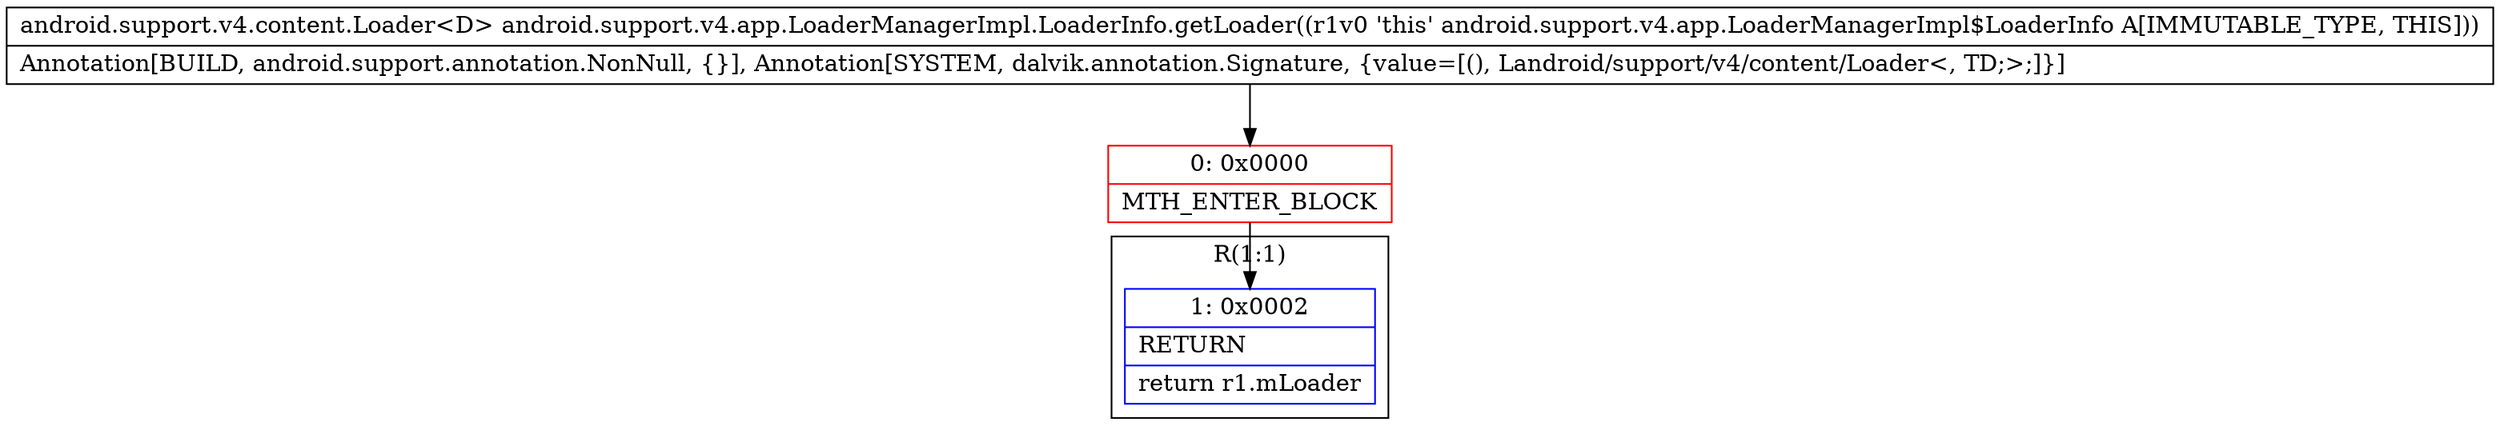 digraph "CFG forandroid.support.v4.app.LoaderManagerImpl.LoaderInfo.getLoader()Landroid\/support\/v4\/content\/Loader;" {
subgraph cluster_Region_329306437 {
label = "R(1:1)";
node [shape=record,color=blue];
Node_1 [shape=record,label="{1\:\ 0x0002|RETURN\l|return r1.mLoader\l}"];
}
Node_0 [shape=record,color=red,label="{0\:\ 0x0000|MTH_ENTER_BLOCK\l}"];
MethodNode[shape=record,label="{android.support.v4.content.Loader\<D\> android.support.v4.app.LoaderManagerImpl.LoaderInfo.getLoader((r1v0 'this' android.support.v4.app.LoaderManagerImpl$LoaderInfo A[IMMUTABLE_TYPE, THIS]))  | Annotation[BUILD, android.support.annotation.NonNull, \{\}], Annotation[SYSTEM, dalvik.annotation.Signature, \{value=[(), Landroid\/support\/v4\/content\/Loader\<, TD;\>;]\}]\l}"];
MethodNode -> Node_0;
Node_0 -> Node_1;
}

